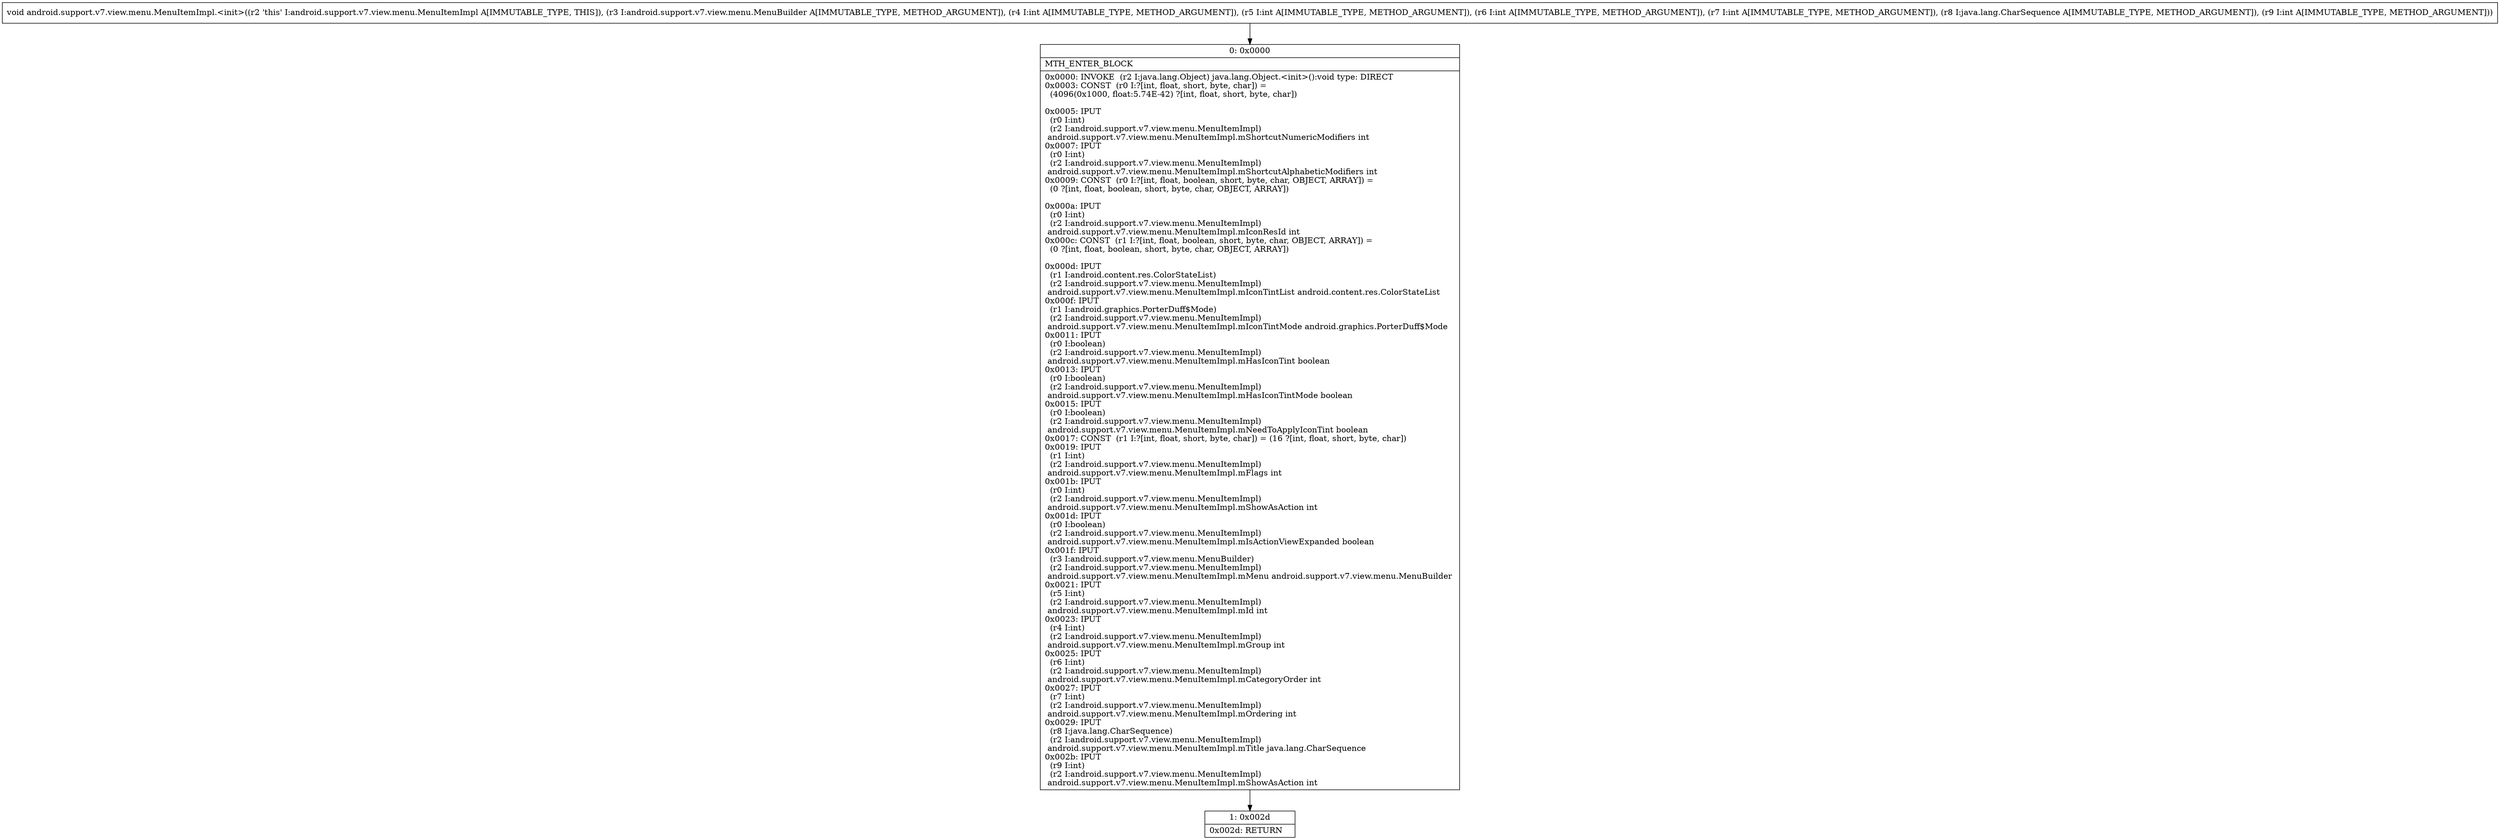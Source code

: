 digraph "CFG forandroid.support.v7.view.menu.MenuItemImpl.\<init\>(Landroid\/support\/v7\/view\/menu\/MenuBuilder;IIIILjava\/lang\/CharSequence;I)V" {
Node_0 [shape=record,label="{0\:\ 0x0000|MTH_ENTER_BLOCK\l|0x0000: INVOKE  (r2 I:java.lang.Object) java.lang.Object.\<init\>():void type: DIRECT \l0x0003: CONST  (r0 I:?[int, float, short, byte, char]) = \l  (4096(0x1000, float:5.74E\-42) ?[int, float, short, byte, char])\l \l0x0005: IPUT  \l  (r0 I:int)\l  (r2 I:android.support.v7.view.menu.MenuItemImpl)\l android.support.v7.view.menu.MenuItemImpl.mShortcutNumericModifiers int \l0x0007: IPUT  \l  (r0 I:int)\l  (r2 I:android.support.v7.view.menu.MenuItemImpl)\l android.support.v7.view.menu.MenuItemImpl.mShortcutAlphabeticModifiers int \l0x0009: CONST  (r0 I:?[int, float, boolean, short, byte, char, OBJECT, ARRAY]) = \l  (0 ?[int, float, boolean, short, byte, char, OBJECT, ARRAY])\l \l0x000a: IPUT  \l  (r0 I:int)\l  (r2 I:android.support.v7.view.menu.MenuItemImpl)\l android.support.v7.view.menu.MenuItemImpl.mIconResId int \l0x000c: CONST  (r1 I:?[int, float, boolean, short, byte, char, OBJECT, ARRAY]) = \l  (0 ?[int, float, boolean, short, byte, char, OBJECT, ARRAY])\l \l0x000d: IPUT  \l  (r1 I:android.content.res.ColorStateList)\l  (r2 I:android.support.v7.view.menu.MenuItemImpl)\l android.support.v7.view.menu.MenuItemImpl.mIconTintList android.content.res.ColorStateList \l0x000f: IPUT  \l  (r1 I:android.graphics.PorterDuff$Mode)\l  (r2 I:android.support.v7.view.menu.MenuItemImpl)\l android.support.v7.view.menu.MenuItemImpl.mIconTintMode android.graphics.PorterDuff$Mode \l0x0011: IPUT  \l  (r0 I:boolean)\l  (r2 I:android.support.v7.view.menu.MenuItemImpl)\l android.support.v7.view.menu.MenuItemImpl.mHasIconTint boolean \l0x0013: IPUT  \l  (r0 I:boolean)\l  (r2 I:android.support.v7.view.menu.MenuItemImpl)\l android.support.v7.view.menu.MenuItemImpl.mHasIconTintMode boolean \l0x0015: IPUT  \l  (r0 I:boolean)\l  (r2 I:android.support.v7.view.menu.MenuItemImpl)\l android.support.v7.view.menu.MenuItemImpl.mNeedToApplyIconTint boolean \l0x0017: CONST  (r1 I:?[int, float, short, byte, char]) = (16 ?[int, float, short, byte, char]) \l0x0019: IPUT  \l  (r1 I:int)\l  (r2 I:android.support.v7.view.menu.MenuItemImpl)\l android.support.v7.view.menu.MenuItemImpl.mFlags int \l0x001b: IPUT  \l  (r0 I:int)\l  (r2 I:android.support.v7.view.menu.MenuItemImpl)\l android.support.v7.view.menu.MenuItemImpl.mShowAsAction int \l0x001d: IPUT  \l  (r0 I:boolean)\l  (r2 I:android.support.v7.view.menu.MenuItemImpl)\l android.support.v7.view.menu.MenuItemImpl.mIsActionViewExpanded boolean \l0x001f: IPUT  \l  (r3 I:android.support.v7.view.menu.MenuBuilder)\l  (r2 I:android.support.v7.view.menu.MenuItemImpl)\l android.support.v7.view.menu.MenuItemImpl.mMenu android.support.v7.view.menu.MenuBuilder \l0x0021: IPUT  \l  (r5 I:int)\l  (r2 I:android.support.v7.view.menu.MenuItemImpl)\l android.support.v7.view.menu.MenuItemImpl.mId int \l0x0023: IPUT  \l  (r4 I:int)\l  (r2 I:android.support.v7.view.menu.MenuItemImpl)\l android.support.v7.view.menu.MenuItemImpl.mGroup int \l0x0025: IPUT  \l  (r6 I:int)\l  (r2 I:android.support.v7.view.menu.MenuItemImpl)\l android.support.v7.view.menu.MenuItemImpl.mCategoryOrder int \l0x0027: IPUT  \l  (r7 I:int)\l  (r2 I:android.support.v7.view.menu.MenuItemImpl)\l android.support.v7.view.menu.MenuItemImpl.mOrdering int \l0x0029: IPUT  \l  (r8 I:java.lang.CharSequence)\l  (r2 I:android.support.v7.view.menu.MenuItemImpl)\l android.support.v7.view.menu.MenuItemImpl.mTitle java.lang.CharSequence \l0x002b: IPUT  \l  (r9 I:int)\l  (r2 I:android.support.v7.view.menu.MenuItemImpl)\l android.support.v7.view.menu.MenuItemImpl.mShowAsAction int \l}"];
Node_1 [shape=record,label="{1\:\ 0x002d|0x002d: RETURN   \l}"];
MethodNode[shape=record,label="{void android.support.v7.view.menu.MenuItemImpl.\<init\>((r2 'this' I:android.support.v7.view.menu.MenuItemImpl A[IMMUTABLE_TYPE, THIS]), (r3 I:android.support.v7.view.menu.MenuBuilder A[IMMUTABLE_TYPE, METHOD_ARGUMENT]), (r4 I:int A[IMMUTABLE_TYPE, METHOD_ARGUMENT]), (r5 I:int A[IMMUTABLE_TYPE, METHOD_ARGUMENT]), (r6 I:int A[IMMUTABLE_TYPE, METHOD_ARGUMENT]), (r7 I:int A[IMMUTABLE_TYPE, METHOD_ARGUMENT]), (r8 I:java.lang.CharSequence A[IMMUTABLE_TYPE, METHOD_ARGUMENT]), (r9 I:int A[IMMUTABLE_TYPE, METHOD_ARGUMENT])) }"];
MethodNode -> Node_0;
Node_0 -> Node_1;
}

